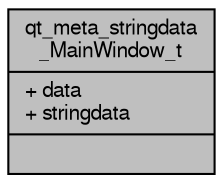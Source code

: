 digraph "qt_meta_stringdata_MainWindow_t"
{
  edge [fontname="FreeSans",fontsize="10",labelfontname="FreeSans",labelfontsize="10"];
  node [fontname="FreeSans",fontsize="10",shape=record];
  Node1 [label="{qt_meta_stringdata\l_MainWindow_t\n|+ data\l+ stringdata\l|}",height=0.2,width=0.4,color="black", fillcolor="grey75", style="filled", fontcolor="black"];
}
